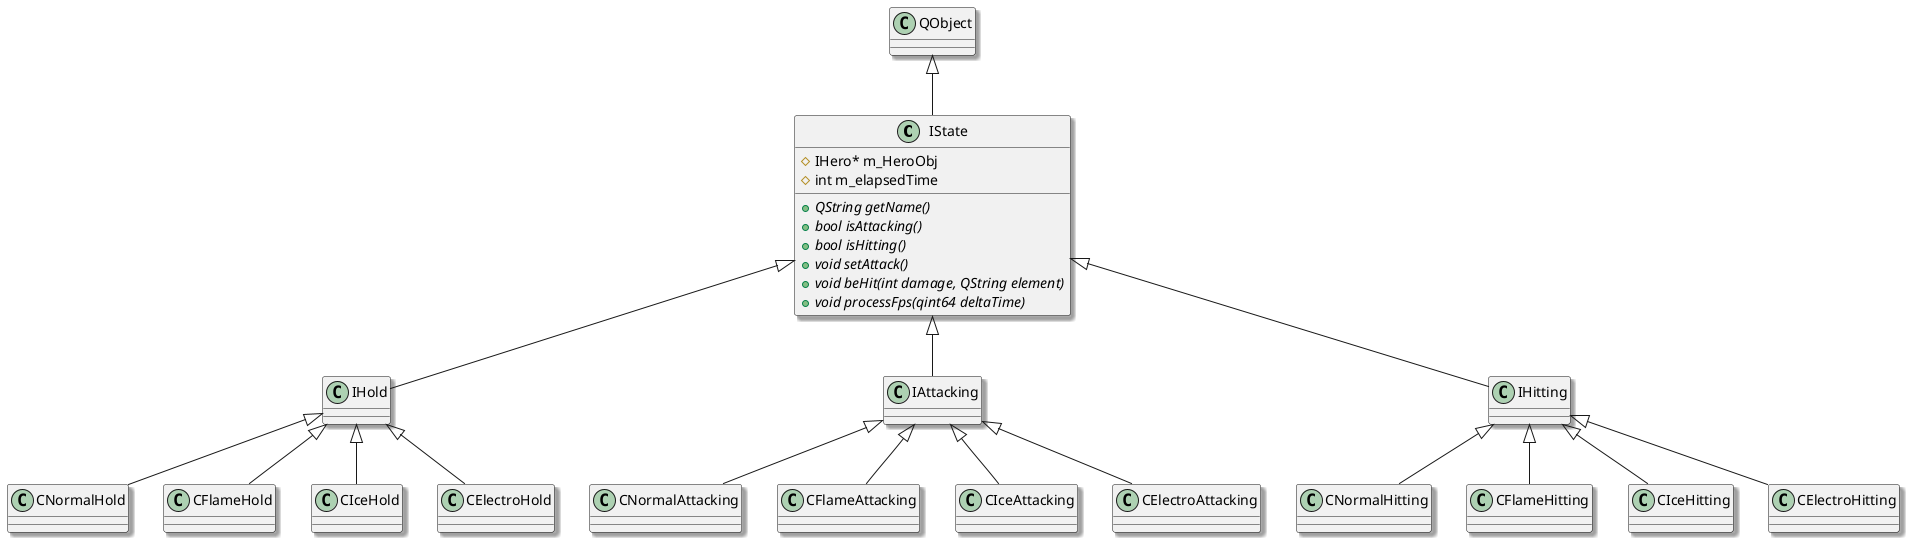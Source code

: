 @startuml

skinparam shadowing true

class IState {
    # IHero* m_HeroObj
    # int m_elapsedTime
    + {abstract} QString getName()
    + {abstract} bool isAttacking()
    + {abstract} bool isHitting()
    + {abstract} void setAttack()
    + {abstract} void beHit(int damage, QString element)
    + {abstract} void processFps(qint64 deltaTime)
}

QObject <|-- IState
IState <|-- IHold
IState <|-- IAttacking
IState <|-- IHitting

IHold <|-- CNormalHold
IHold <|-- CFlameHold
IHold <|-- CIceHold
IHold <|-- CElectroHold

IAttacking <|-- CNormalAttacking
IAttacking <|-- CFlameAttacking
IAttacking <|-- CIceAttacking
IAttacking <|-- CElectroAttacking

IHitting <|-- CNormalHitting
IHitting <|-- CFlameHitting
IHitting <|-- CIceHitting
IHitting <|-- CElectroHitting

@enduml
